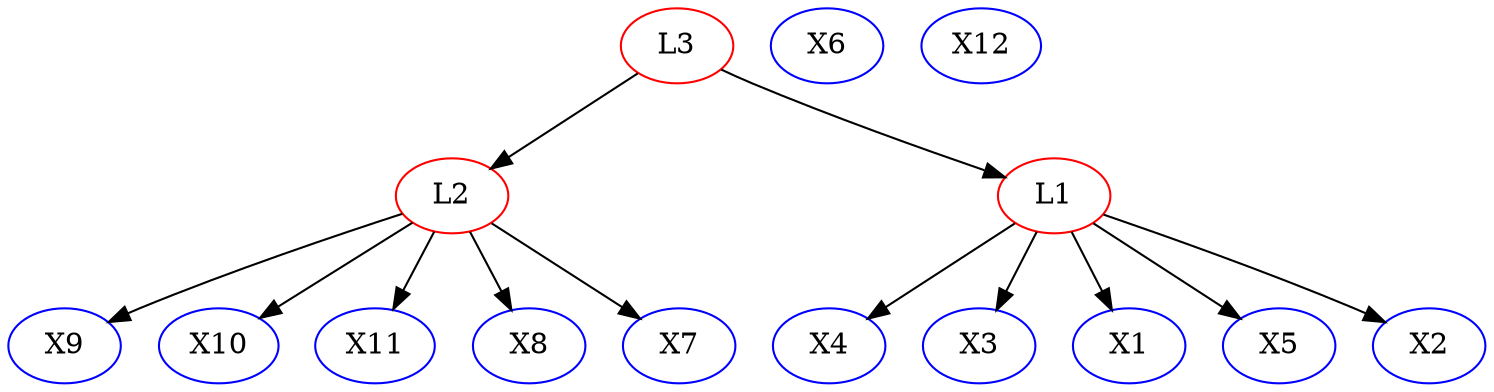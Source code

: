 digraph {
X4 [color = blue]; X9 [color = blue]; X10 [color = blue]; L2 [color = red]; X3 [color = blue]; X1 [color = blue]; X11 [color = blue]; X5 [color = blue]; X6 [color = blue]; X2 [color = blue]; L3 [color = red]; L1 [color = red]; X12 [color = blue]; X8 [color = blue]; X7 [color = blue]; 
subgraph Undirected {
edge [dir=none, color=black]
}

subgraph Directed {
edge [color=black]
L3 -> L1
L2 -> X7
L2 -> X10
L1 -> X2
L1 -> X5
L1 -> X1
L2 -> X9
L2 -> X11
L1 -> X4
L2 -> X8
L1 -> X3
L3 -> L2
}

}
